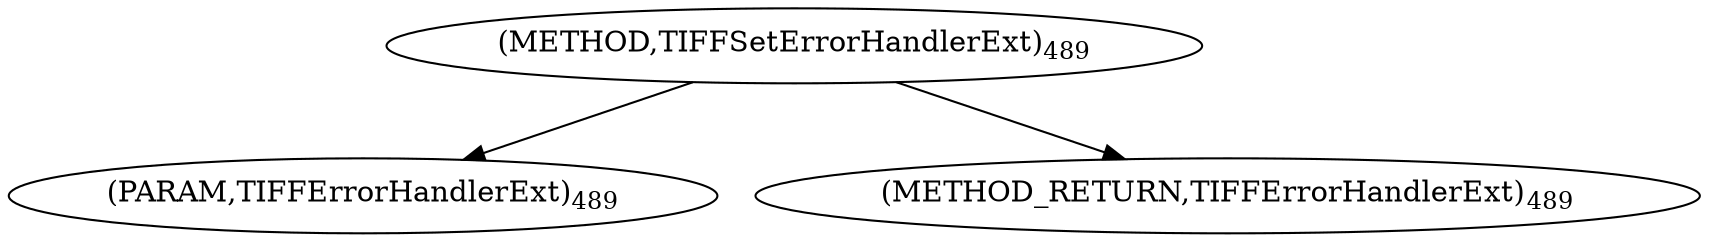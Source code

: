 digraph "TIFFSetErrorHandlerExt" {  
"8977" [label = <(METHOD,TIFFSetErrorHandlerExt)<SUB>489</SUB>> ]
"8978" [label = <(PARAM,TIFFErrorHandlerExt)<SUB>489</SUB>> ]
"8979" [label = <(METHOD_RETURN,TIFFErrorHandlerExt)<SUB>489</SUB>> ]
  "8977" -> "8978" 
  "8977" -> "8979" 
}
